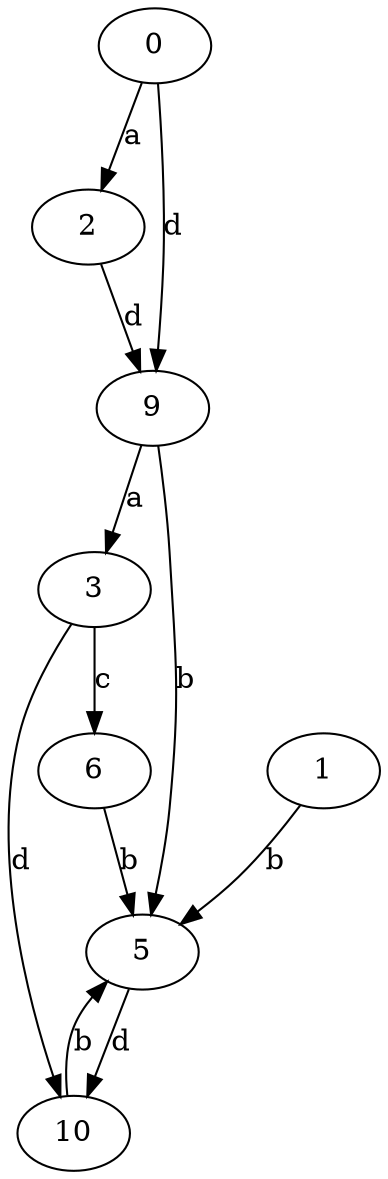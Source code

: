 strict digraph  {
1;
0;
2;
3;
5;
6;
9;
10;
1 -> 5  [label=b];
0 -> 2  [label=a];
0 -> 9  [label=d];
2 -> 9  [label=d];
3 -> 6  [label=c];
3 -> 10  [label=d];
5 -> 10  [label=d];
6 -> 5  [label=b];
9 -> 3  [label=a];
9 -> 5  [label=b];
10 -> 5  [label=b];
}
